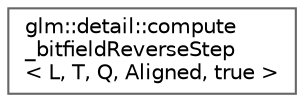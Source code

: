 digraph "Graphical Class Hierarchy"
{
 // LATEX_PDF_SIZE
  bgcolor="transparent";
  edge [fontname=Helvetica,fontsize=10,labelfontname=Helvetica,labelfontsize=10];
  node [fontname=Helvetica,fontsize=10,shape=box,height=0.2,width=0.4];
  rankdir="LR";
  Node0 [id="Node000000",label="glm::detail::compute\l_bitfieldReverseStep\l\< L, T, Q, Aligned, true \>",height=0.2,width=0.4,color="grey40", fillcolor="white", style="filled",URL="$structglm_1_1detail_1_1compute__bitfield_reverse_step_3_01_l_00_01_t_00_01_q_00_01_aligned_00_01true_01_4.html",tooltip=" "];
}
